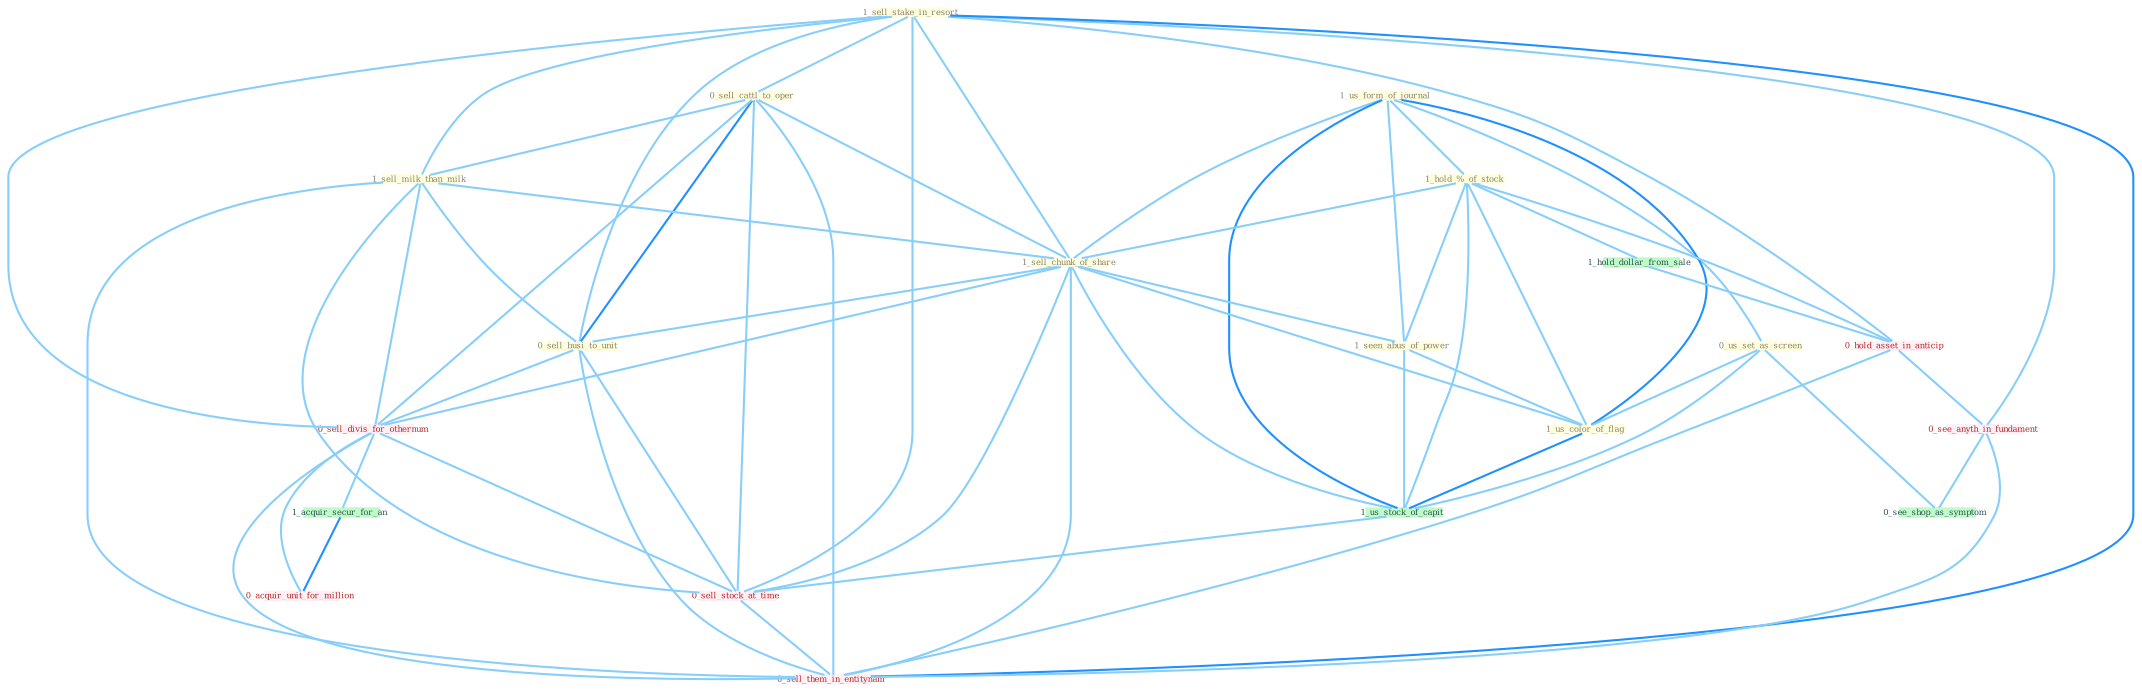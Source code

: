 Graph G{ 
    node
    [shape=polygon,style=filled,width=.5,height=.06,color="#BDFCC9",fixedsize=true,fontsize=4,
    fontcolor="#2f4f4f"];
    {node
    [color="#ffffe0", fontcolor="#8b7d6b"] "1_sell_stake_in_resort " "0_sell_cattl_to_oper " "1_us_form_of_journal " "0_us_set_as_screen " "1_sell_milk_than_milk " "1_hold_%_of_stock " "1_sell_chunk_of_share " "1_seen_abus_of_power " "1_us_color_of_flag " "0_sell_busi_to_unit "}
{node [color="#fff0f5", fontcolor="#b22222"] "0_sell_divis_for_othernum " "0_hold_asset_in_anticip " "0_sell_stock_at_time " "0_see_anyth_in_fundament " "0_acquir_unit_for_million " "0_sell_them_in_entitynam "}
edge [color="#B0E2FF"];

	"1_sell_stake_in_resort " -- "0_sell_cattl_to_oper " [w="1", color="#87cefa" ];
	"1_sell_stake_in_resort " -- "1_sell_milk_than_milk " [w="1", color="#87cefa" ];
	"1_sell_stake_in_resort " -- "1_sell_chunk_of_share " [w="1", color="#87cefa" ];
	"1_sell_stake_in_resort " -- "0_sell_busi_to_unit " [w="1", color="#87cefa" ];
	"1_sell_stake_in_resort " -- "0_sell_divis_for_othernum " [w="1", color="#87cefa" ];
	"1_sell_stake_in_resort " -- "0_hold_asset_in_anticip " [w="1", color="#87cefa" ];
	"1_sell_stake_in_resort " -- "0_sell_stock_at_time " [w="1", color="#87cefa" ];
	"1_sell_stake_in_resort " -- "0_see_anyth_in_fundament " [w="1", color="#87cefa" ];
	"1_sell_stake_in_resort " -- "0_sell_them_in_entitynam " [w="2", color="#1e90ff" , len=0.8];
	"0_sell_cattl_to_oper " -- "1_sell_milk_than_milk " [w="1", color="#87cefa" ];
	"0_sell_cattl_to_oper " -- "1_sell_chunk_of_share " [w="1", color="#87cefa" ];
	"0_sell_cattl_to_oper " -- "0_sell_busi_to_unit " [w="2", color="#1e90ff" , len=0.8];
	"0_sell_cattl_to_oper " -- "0_sell_divis_for_othernum " [w="1", color="#87cefa" ];
	"0_sell_cattl_to_oper " -- "0_sell_stock_at_time " [w="1", color="#87cefa" ];
	"0_sell_cattl_to_oper " -- "0_sell_them_in_entitynam " [w="1", color="#87cefa" ];
	"1_us_form_of_journal " -- "0_us_set_as_screen " [w="1", color="#87cefa" ];
	"1_us_form_of_journal " -- "1_hold_%_of_stock " [w="1", color="#87cefa" ];
	"1_us_form_of_journal " -- "1_sell_chunk_of_share " [w="1", color="#87cefa" ];
	"1_us_form_of_journal " -- "1_seen_abus_of_power " [w="1", color="#87cefa" ];
	"1_us_form_of_journal " -- "1_us_color_of_flag " [w="2", color="#1e90ff" , len=0.8];
	"1_us_form_of_journal " -- "1_us_stock_of_capit " [w="2", color="#1e90ff" , len=0.8];
	"0_us_set_as_screen " -- "1_us_color_of_flag " [w="1", color="#87cefa" ];
	"0_us_set_as_screen " -- "1_us_stock_of_capit " [w="1", color="#87cefa" ];
	"0_us_set_as_screen " -- "0_see_shop_as_symptom " [w="1", color="#87cefa" ];
	"1_sell_milk_than_milk " -- "1_sell_chunk_of_share " [w="1", color="#87cefa" ];
	"1_sell_milk_than_milk " -- "0_sell_busi_to_unit " [w="1", color="#87cefa" ];
	"1_sell_milk_than_milk " -- "0_sell_divis_for_othernum " [w="1", color="#87cefa" ];
	"1_sell_milk_than_milk " -- "0_sell_stock_at_time " [w="1", color="#87cefa" ];
	"1_sell_milk_than_milk " -- "0_sell_them_in_entitynam " [w="1", color="#87cefa" ];
	"1_hold_%_of_stock " -- "1_sell_chunk_of_share " [w="1", color="#87cefa" ];
	"1_hold_%_of_stock " -- "1_seen_abus_of_power " [w="1", color="#87cefa" ];
	"1_hold_%_of_stock " -- "1_us_color_of_flag " [w="1", color="#87cefa" ];
	"1_hold_%_of_stock " -- "1_us_stock_of_capit " [w="1", color="#87cefa" ];
	"1_hold_%_of_stock " -- "1_hold_dollar_from_sale " [w="1", color="#87cefa" ];
	"1_hold_%_of_stock " -- "0_hold_asset_in_anticip " [w="1", color="#87cefa" ];
	"1_sell_chunk_of_share " -- "1_seen_abus_of_power " [w="1", color="#87cefa" ];
	"1_sell_chunk_of_share " -- "1_us_color_of_flag " [w="1", color="#87cefa" ];
	"1_sell_chunk_of_share " -- "0_sell_busi_to_unit " [w="1", color="#87cefa" ];
	"1_sell_chunk_of_share " -- "0_sell_divis_for_othernum " [w="1", color="#87cefa" ];
	"1_sell_chunk_of_share " -- "1_us_stock_of_capit " [w="1", color="#87cefa" ];
	"1_sell_chunk_of_share " -- "0_sell_stock_at_time " [w="1", color="#87cefa" ];
	"1_sell_chunk_of_share " -- "0_sell_them_in_entitynam " [w="1", color="#87cefa" ];
	"1_seen_abus_of_power " -- "1_us_color_of_flag " [w="1", color="#87cefa" ];
	"1_seen_abus_of_power " -- "1_us_stock_of_capit " [w="1", color="#87cefa" ];
	"1_us_color_of_flag " -- "1_us_stock_of_capit " [w="2", color="#1e90ff" , len=0.8];
	"0_sell_busi_to_unit " -- "0_sell_divis_for_othernum " [w="1", color="#87cefa" ];
	"0_sell_busi_to_unit " -- "0_sell_stock_at_time " [w="1", color="#87cefa" ];
	"0_sell_busi_to_unit " -- "0_sell_them_in_entitynam " [w="1", color="#87cefa" ];
	"0_sell_divis_for_othernum " -- "1_acquir_secur_for_an " [w="1", color="#87cefa" ];
	"0_sell_divis_for_othernum " -- "0_sell_stock_at_time " [w="1", color="#87cefa" ];
	"0_sell_divis_for_othernum " -- "0_acquir_unit_for_million " [w="1", color="#87cefa" ];
	"0_sell_divis_for_othernum " -- "0_sell_them_in_entitynam " [w="1", color="#87cefa" ];
	"1_acquir_secur_for_an " -- "0_acquir_unit_for_million " [w="2", color="#1e90ff" , len=0.8];
	"1_us_stock_of_capit " -- "0_sell_stock_at_time " [w="1", color="#87cefa" ];
	"1_hold_dollar_from_sale " -- "0_hold_asset_in_anticip " [w="1", color="#87cefa" ];
	"0_hold_asset_in_anticip " -- "0_see_anyth_in_fundament " [w="1", color="#87cefa" ];
	"0_hold_asset_in_anticip " -- "0_sell_them_in_entitynam " [w="1", color="#87cefa" ];
	"0_sell_stock_at_time " -- "0_sell_them_in_entitynam " [w="1", color="#87cefa" ];
	"0_see_anyth_in_fundament " -- "0_see_shop_as_symptom " [w="1", color="#87cefa" ];
	"0_see_anyth_in_fundament " -- "0_sell_them_in_entitynam " [w="1", color="#87cefa" ];
}